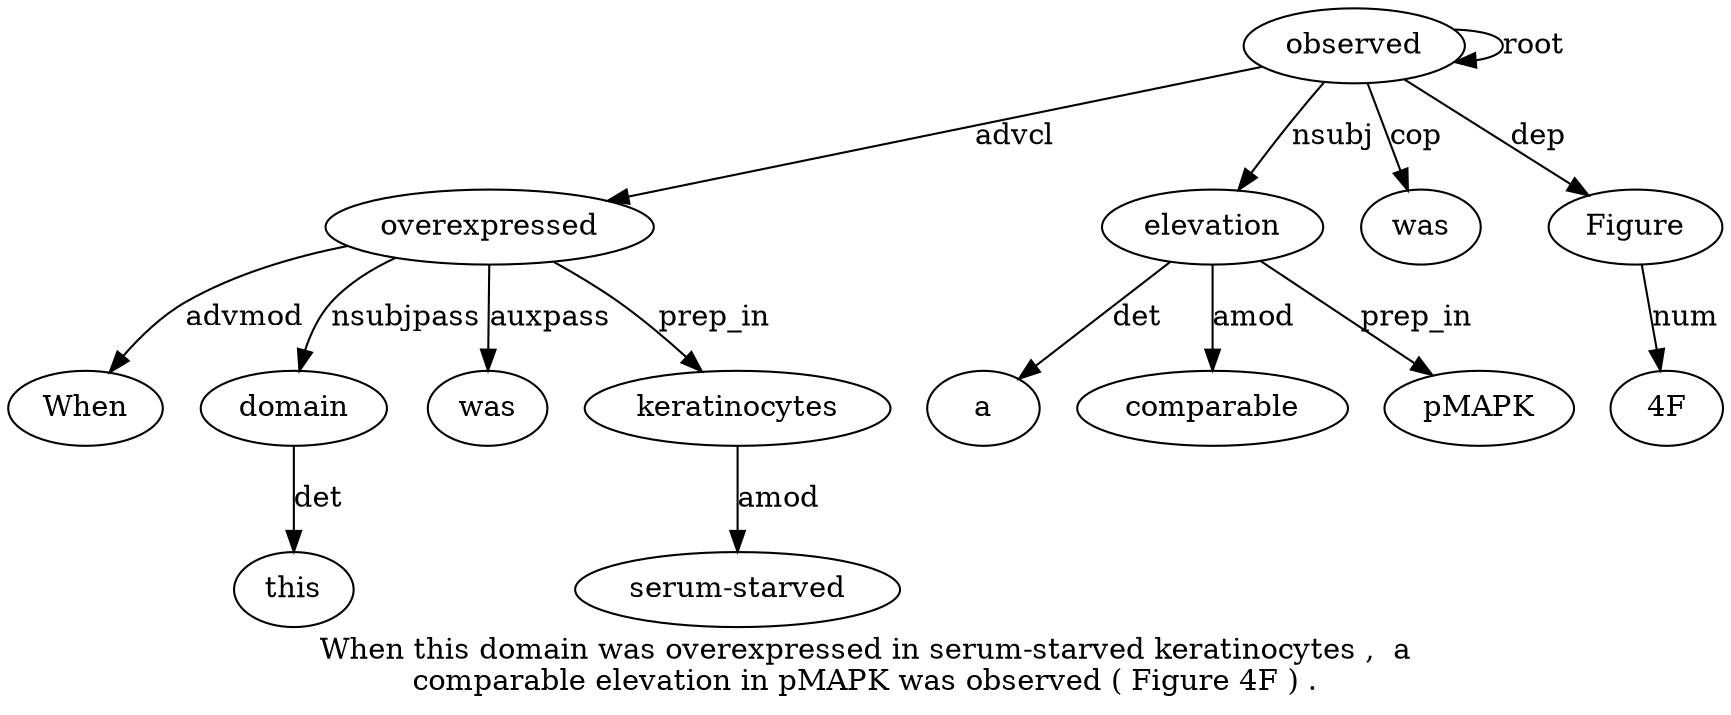 digraph "When this domain was overexpressed in serum-starved keratinocytes ,  a comparable elevation in pMAPK was observed ( Figure 4F ) ." {
label="When this domain was overexpressed in serum-starved keratinocytes ,  a
comparable elevation in pMAPK was observed ( Figure 4F ) .";
overexpressed5 [style=filled, fillcolor=white, label=overexpressed];
When1 [style=filled, fillcolor=white, label=When];
overexpressed5 -> When1  [label=advmod];
domain3 [style=filled, fillcolor=white, label=domain];
this2 [style=filled, fillcolor=white, label=this];
domain3 -> this2  [label=det];
overexpressed5 -> domain3  [label=nsubjpass];
was4 [style=filled, fillcolor=white, label=was];
overexpressed5 -> was4  [label=auxpass];
observed16 [style=filled, fillcolor=white, label=observed];
observed16 -> overexpressed5  [label=advcl];
keratinocytes8 [style=filled, fillcolor=white, label=keratinocytes];
"serum-starved7" [style=filled, fillcolor=white, label="serum-starved"];
keratinocytes8 -> "serum-starved7"  [label=amod];
overexpressed5 -> keratinocytes8  [label=prep_in];
elevation12 [style=filled, fillcolor=white, label=elevation];
a10 [style=filled, fillcolor=white, label=a];
elevation12 -> a10  [label=det];
comparable11 [style=filled, fillcolor=white, label=comparable];
elevation12 -> comparable11  [label=amod];
observed16 -> elevation12  [label=nsubj];
pMAPK14 [style=filled, fillcolor=white, label=pMAPK];
elevation12 -> pMAPK14  [label=prep_in];
was15 [style=filled, fillcolor=white, label=was];
observed16 -> was15  [label=cop];
observed16 -> observed16  [label=root];
Figure18 [style=filled, fillcolor=white, label=Figure];
observed16 -> Figure18  [label=dep];
"4F19" [style=filled, fillcolor=white, label="4F"];
Figure18 -> "4F19"  [label=num];
}
